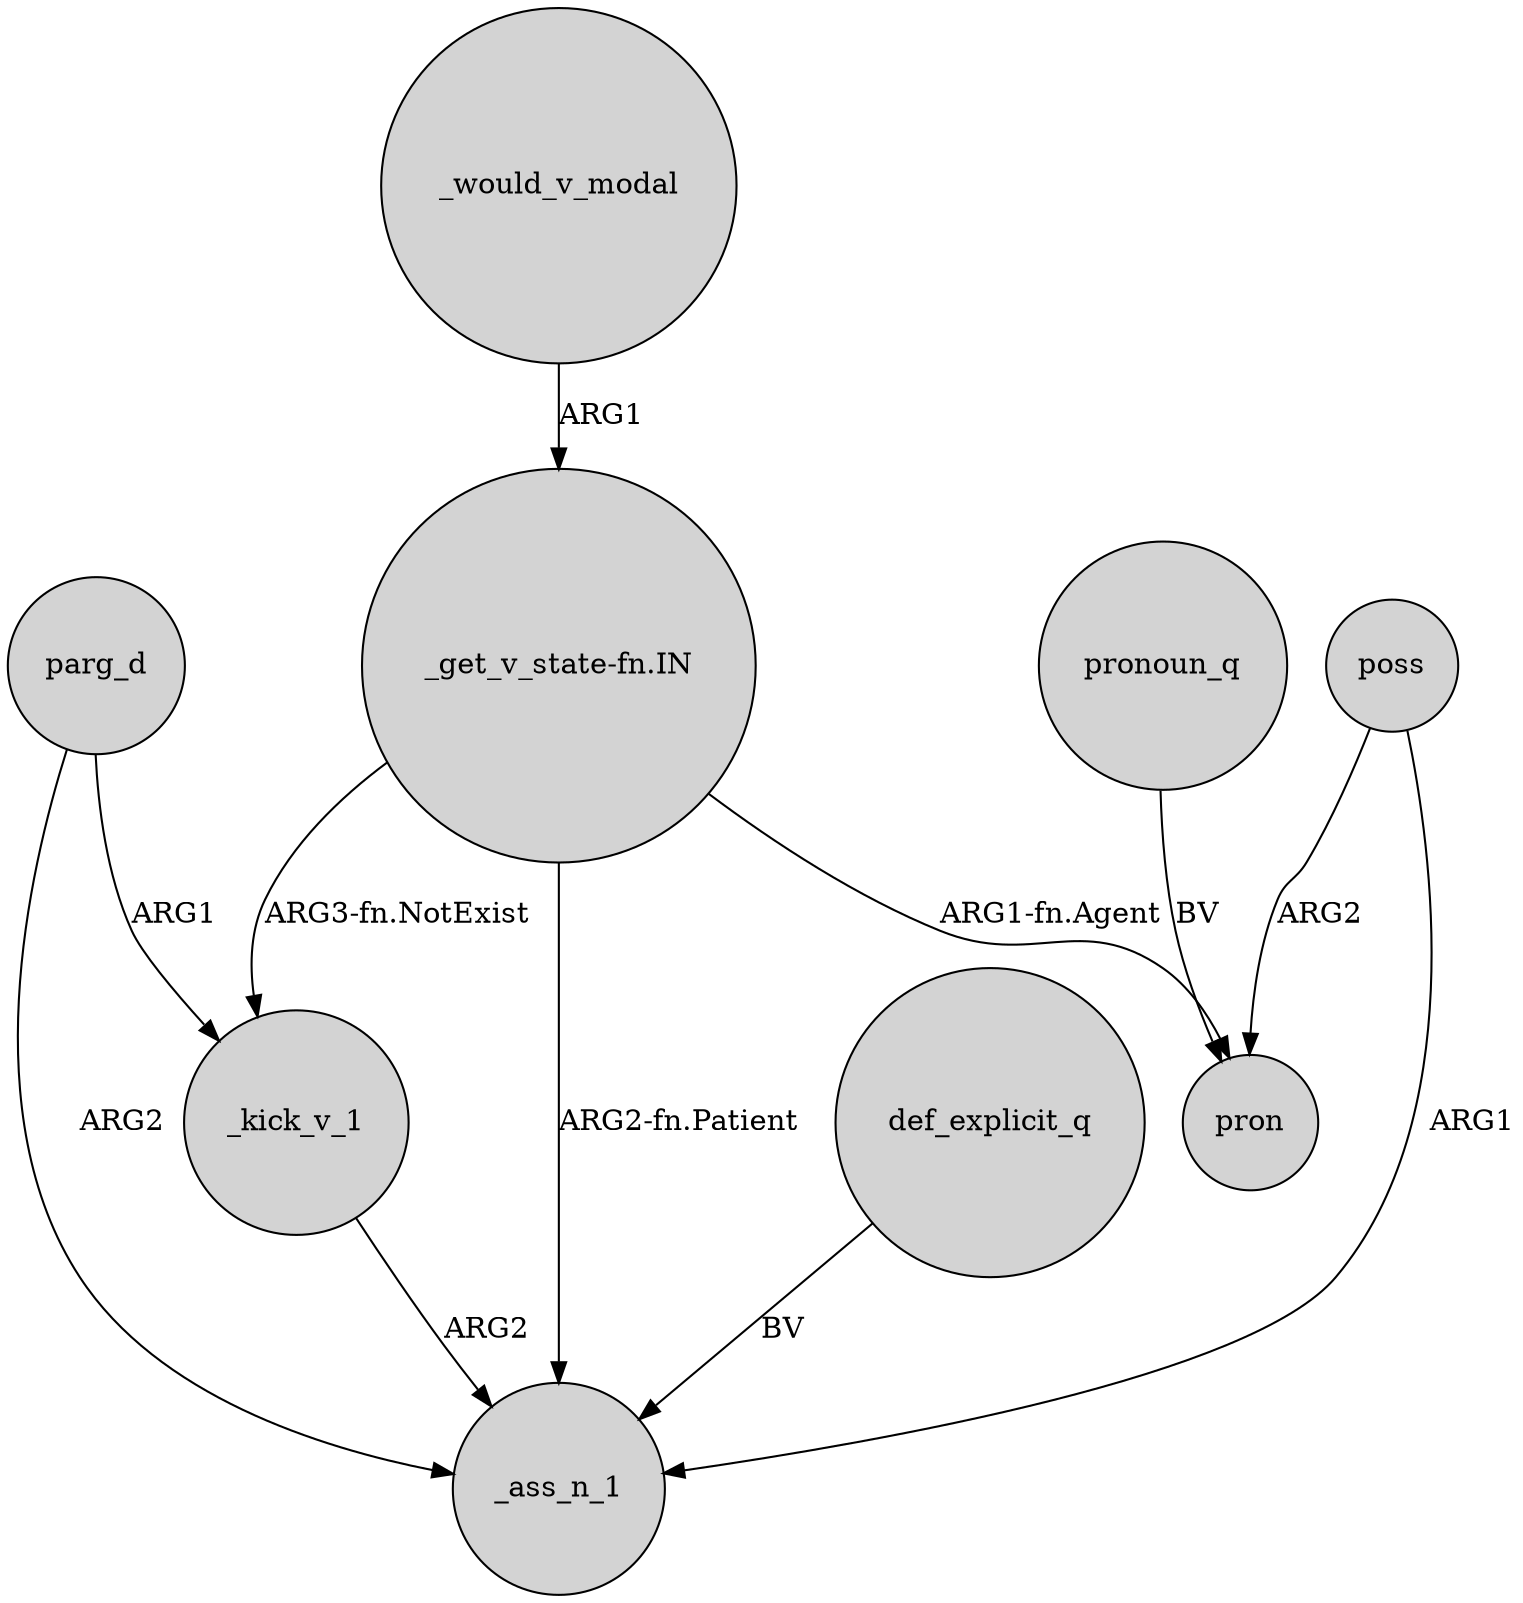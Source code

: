 digraph {
	node [shape=circle style=filled]
	parg_d -> _ass_n_1 [label=ARG2]
	_would_v_modal -> "_get_v_state-fn.IN" [label=ARG1]
	"_get_v_state-fn.IN" -> _kick_v_1 [label="ARG3-fn.NotExist"]
	def_explicit_q -> _ass_n_1 [label=BV]
	_kick_v_1 -> _ass_n_1 [label=ARG2]
	poss -> pron [label=ARG2]
	poss -> _ass_n_1 [label=ARG1]
	"_get_v_state-fn.IN" -> _ass_n_1 [label="ARG2-fn.Patient"]
	parg_d -> _kick_v_1 [label=ARG1]
	"_get_v_state-fn.IN" -> pron [label="ARG1-fn.Agent"]
	pronoun_q -> pron [label=BV]
}
